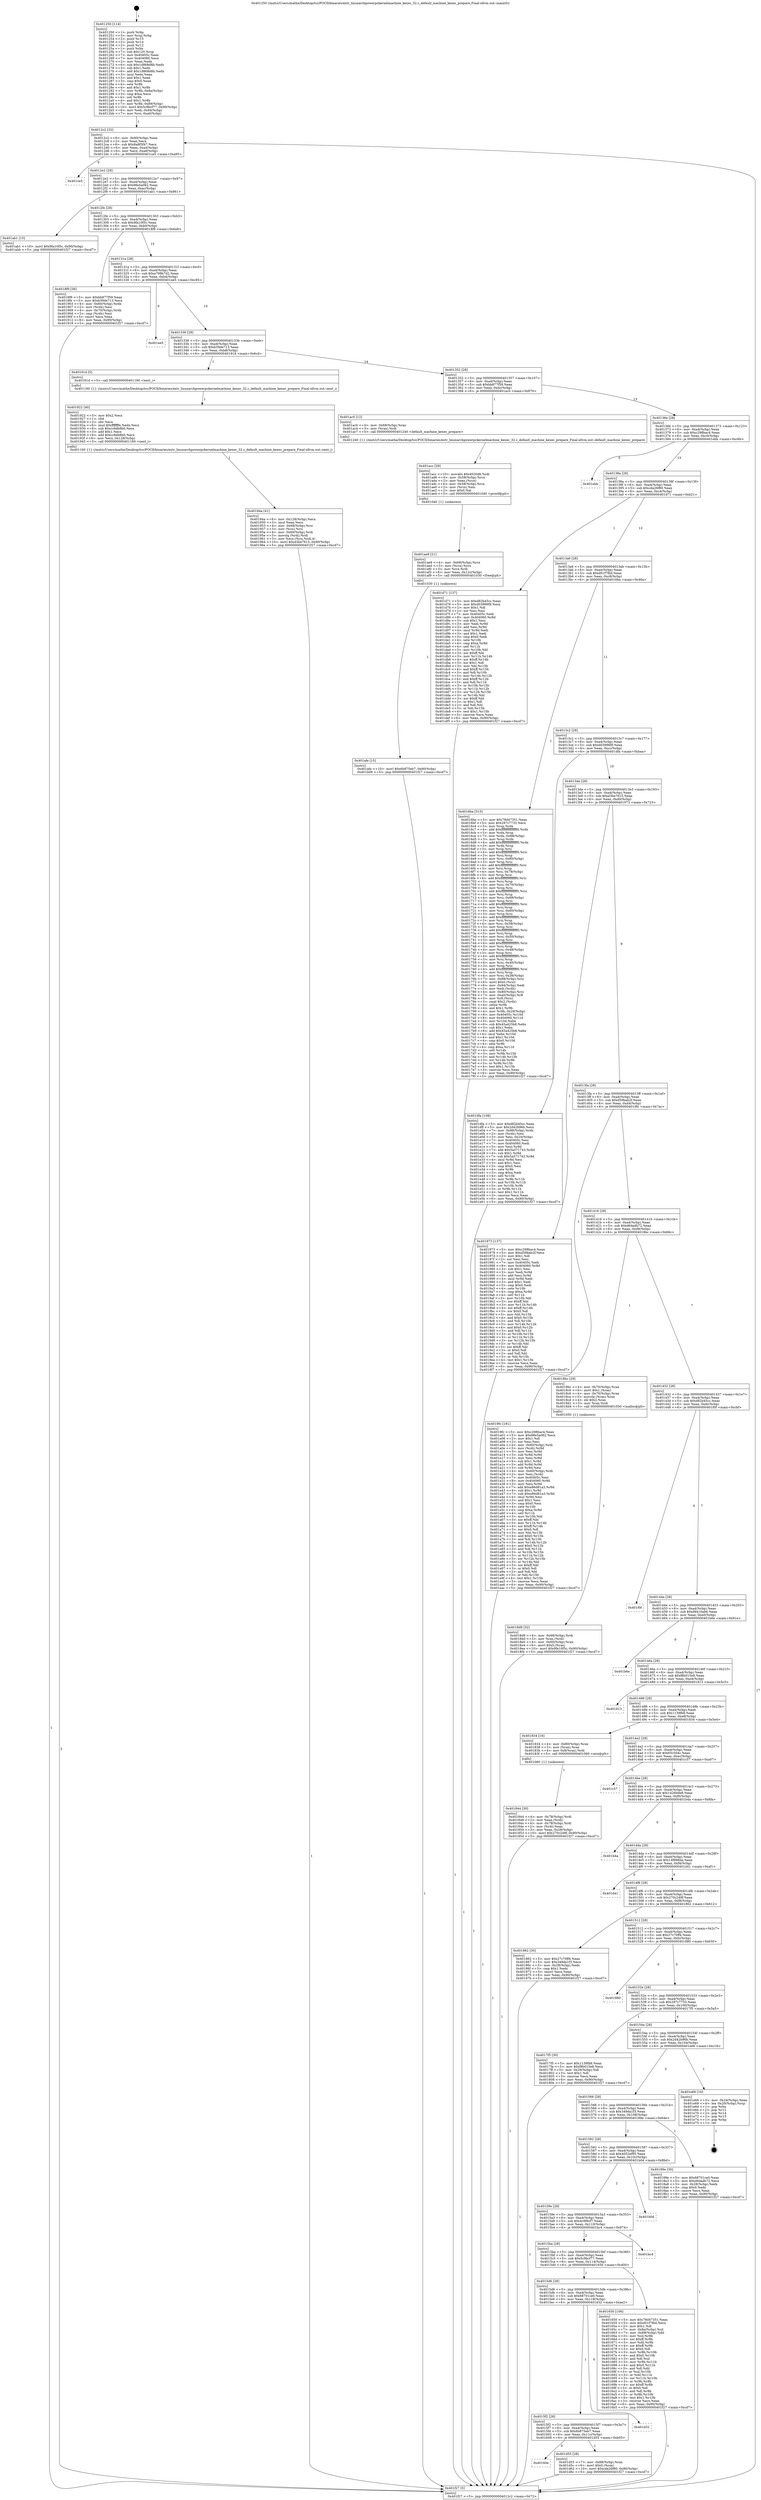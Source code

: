 digraph "0x401250" {
  label = "0x401250 (/mnt/c/Users/mathe/Desktop/tcc/POCII/binaries/extr_linuxarchpowerpckernelmachine_kexec_32.c_default_machine_kexec_prepare_Final-ollvm.out::main(0))"
  labelloc = "t"
  node[shape=record]

  Entry [label="",width=0.3,height=0.3,shape=circle,fillcolor=black,style=filled]
  "0x4012c2" [label="{
     0x4012c2 [32]\l
     | [instrs]\l
     &nbsp;&nbsp;0x4012c2 \<+6\>: mov -0x90(%rbp),%eax\l
     &nbsp;&nbsp;0x4012c8 \<+2\>: mov %eax,%ecx\l
     &nbsp;&nbsp;0x4012ca \<+6\>: sub $0x8a8f3f47,%ecx\l
     &nbsp;&nbsp;0x4012d0 \<+6\>: mov %eax,-0xa4(%rbp)\l
     &nbsp;&nbsp;0x4012d6 \<+6\>: mov %ecx,-0xa8(%rbp)\l
     &nbsp;&nbsp;0x4012dc \<+6\>: je 0000000000401ce5 \<main+0xa95\>\l
  }"]
  "0x401ce5" [label="{
     0x401ce5\l
  }", style=dashed]
  "0x4012e2" [label="{
     0x4012e2 [28]\l
     | [instrs]\l
     &nbsp;&nbsp;0x4012e2 \<+5\>: jmp 00000000004012e7 \<main+0x97\>\l
     &nbsp;&nbsp;0x4012e7 \<+6\>: mov -0xa4(%rbp),%eax\l
     &nbsp;&nbsp;0x4012ed \<+5\>: sub $0x98e5a062,%eax\l
     &nbsp;&nbsp;0x4012f2 \<+6\>: mov %eax,-0xac(%rbp)\l
     &nbsp;&nbsp;0x4012f8 \<+6\>: je 0000000000401ab1 \<main+0x861\>\l
  }"]
  Exit [label="",width=0.3,height=0.3,shape=circle,fillcolor=black,style=filled,peripheries=2]
  "0x401ab1" [label="{
     0x401ab1 [15]\l
     | [instrs]\l
     &nbsp;&nbsp;0x401ab1 \<+10\>: movl $0x9fa10f5c,-0x90(%rbp)\l
     &nbsp;&nbsp;0x401abb \<+5\>: jmp 0000000000401f27 \<main+0xcd7\>\l
  }"]
  "0x4012fe" [label="{
     0x4012fe [28]\l
     | [instrs]\l
     &nbsp;&nbsp;0x4012fe \<+5\>: jmp 0000000000401303 \<main+0xb3\>\l
     &nbsp;&nbsp;0x401303 \<+6\>: mov -0xa4(%rbp),%eax\l
     &nbsp;&nbsp;0x401309 \<+5\>: sub $0x9fa10f5c,%eax\l
     &nbsp;&nbsp;0x40130e \<+6\>: mov %eax,-0xb0(%rbp)\l
     &nbsp;&nbsp;0x401314 \<+6\>: je 00000000004018f9 \<main+0x6a9\>\l
  }"]
  "0x40160e" [label="{
     0x40160e\l
  }", style=dashed]
  "0x4018f9" [label="{
     0x4018f9 [36]\l
     | [instrs]\l
     &nbsp;&nbsp;0x4018f9 \<+5\>: mov $0xbb877f59,%eax\l
     &nbsp;&nbsp;0x4018fe \<+5\>: mov $0xb39de713,%ecx\l
     &nbsp;&nbsp;0x401903 \<+4\>: mov -0x60(%rbp),%rdx\l
     &nbsp;&nbsp;0x401907 \<+2\>: mov (%rdx),%esi\l
     &nbsp;&nbsp;0x401909 \<+4\>: mov -0x70(%rbp),%rdx\l
     &nbsp;&nbsp;0x40190d \<+2\>: cmp (%rdx),%esi\l
     &nbsp;&nbsp;0x40190f \<+3\>: cmovl %ecx,%eax\l
     &nbsp;&nbsp;0x401912 \<+6\>: mov %eax,-0x90(%rbp)\l
     &nbsp;&nbsp;0x401918 \<+5\>: jmp 0000000000401f27 \<main+0xcd7\>\l
  }"]
  "0x40131a" [label="{
     0x40131a [28]\l
     | [instrs]\l
     &nbsp;&nbsp;0x40131a \<+5\>: jmp 000000000040131f \<main+0xcf\>\l
     &nbsp;&nbsp;0x40131f \<+6\>: mov -0xa4(%rbp),%eax\l
     &nbsp;&nbsp;0x401325 \<+5\>: sub $0xa798b7d2,%eax\l
     &nbsp;&nbsp;0x40132a \<+6\>: mov %eax,-0xb4(%rbp)\l
     &nbsp;&nbsp;0x401330 \<+6\>: je 0000000000401ee5 \<main+0xc95\>\l
  }"]
  "0x401d55" [label="{
     0x401d55 [28]\l
     | [instrs]\l
     &nbsp;&nbsp;0x401d55 \<+7\>: mov -0x88(%rbp),%rax\l
     &nbsp;&nbsp;0x401d5c \<+6\>: movl $0x0,(%rax)\l
     &nbsp;&nbsp;0x401d62 \<+10\>: movl $0xcda26f80,-0x90(%rbp)\l
     &nbsp;&nbsp;0x401d6c \<+5\>: jmp 0000000000401f27 \<main+0xcd7\>\l
  }"]
  "0x401ee5" [label="{
     0x401ee5\l
  }", style=dashed]
  "0x401336" [label="{
     0x401336 [28]\l
     | [instrs]\l
     &nbsp;&nbsp;0x401336 \<+5\>: jmp 000000000040133b \<main+0xeb\>\l
     &nbsp;&nbsp;0x40133b \<+6\>: mov -0xa4(%rbp),%eax\l
     &nbsp;&nbsp;0x401341 \<+5\>: sub $0xb39de713,%eax\l
     &nbsp;&nbsp;0x401346 \<+6\>: mov %eax,-0xb8(%rbp)\l
     &nbsp;&nbsp;0x40134c \<+6\>: je 000000000040191d \<main+0x6cd\>\l
  }"]
  "0x4015f2" [label="{
     0x4015f2 [28]\l
     | [instrs]\l
     &nbsp;&nbsp;0x4015f2 \<+5\>: jmp 00000000004015f7 \<main+0x3a7\>\l
     &nbsp;&nbsp;0x4015f7 \<+6\>: mov -0xa4(%rbp),%eax\l
     &nbsp;&nbsp;0x4015fd \<+5\>: sub $0x6b875eb7,%eax\l
     &nbsp;&nbsp;0x401602 \<+6\>: mov %eax,-0x11c(%rbp)\l
     &nbsp;&nbsp;0x401608 \<+6\>: je 0000000000401d55 \<main+0xb05\>\l
  }"]
  "0x40191d" [label="{
     0x40191d [5]\l
     | [instrs]\l
     &nbsp;&nbsp;0x40191d \<+5\>: call 0000000000401160 \<next_i\>\l
     | [calls]\l
     &nbsp;&nbsp;0x401160 \{1\} (/mnt/c/Users/mathe/Desktop/tcc/POCII/binaries/extr_linuxarchpowerpckernelmachine_kexec_32.c_default_machine_kexec_prepare_Final-ollvm.out::next_i)\l
  }"]
  "0x401352" [label="{
     0x401352 [28]\l
     | [instrs]\l
     &nbsp;&nbsp;0x401352 \<+5\>: jmp 0000000000401357 \<main+0x107\>\l
     &nbsp;&nbsp;0x401357 \<+6\>: mov -0xa4(%rbp),%eax\l
     &nbsp;&nbsp;0x40135d \<+5\>: sub $0xbb877f59,%eax\l
     &nbsp;&nbsp;0x401362 \<+6\>: mov %eax,-0xbc(%rbp)\l
     &nbsp;&nbsp;0x401368 \<+6\>: je 0000000000401ac0 \<main+0x870\>\l
  }"]
  "0x401d32" [label="{
     0x401d32\l
  }", style=dashed]
  "0x401ac0" [label="{
     0x401ac0 [12]\l
     | [instrs]\l
     &nbsp;&nbsp;0x401ac0 \<+4\>: mov -0x68(%rbp),%rax\l
     &nbsp;&nbsp;0x401ac4 \<+3\>: mov (%rax),%rdi\l
     &nbsp;&nbsp;0x401ac7 \<+5\>: call 0000000000401240 \<default_machine_kexec_prepare\>\l
     | [calls]\l
     &nbsp;&nbsp;0x401240 \{1\} (/mnt/c/Users/mathe/Desktop/tcc/POCII/binaries/extr_linuxarchpowerpckernelmachine_kexec_32.c_default_machine_kexec_prepare_Final-ollvm.out::default_machine_kexec_prepare)\l
  }"]
  "0x40136e" [label="{
     0x40136e [28]\l
     | [instrs]\l
     &nbsp;&nbsp;0x40136e \<+5\>: jmp 0000000000401373 \<main+0x123\>\l
     &nbsp;&nbsp;0x401373 \<+6\>: mov -0xa4(%rbp),%eax\l
     &nbsp;&nbsp;0x401379 \<+5\>: sub $0xc298bac4,%eax\l
     &nbsp;&nbsp;0x40137e \<+6\>: mov %eax,-0xc0(%rbp)\l
     &nbsp;&nbsp;0x401384 \<+6\>: je 0000000000401ebb \<main+0xc6b\>\l
  }"]
  "0x401afe" [label="{
     0x401afe [15]\l
     | [instrs]\l
     &nbsp;&nbsp;0x401afe \<+10\>: movl $0x6b875eb7,-0x90(%rbp)\l
     &nbsp;&nbsp;0x401b08 \<+5\>: jmp 0000000000401f27 \<main+0xcd7\>\l
  }"]
  "0x401ebb" [label="{
     0x401ebb\l
  }", style=dashed]
  "0x40138a" [label="{
     0x40138a [28]\l
     | [instrs]\l
     &nbsp;&nbsp;0x40138a \<+5\>: jmp 000000000040138f \<main+0x13f\>\l
     &nbsp;&nbsp;0x40138f \<+6\>: mov -0xa4(%rbp),%eax\l
     &nbsp;&nbsp;0x401395 \<+5\>: sub $0xcda26f80,%eax\l
     &nbsp;&nbsp;0x40139a \<+6\>: mov %eax,-0xc4(%rbp)\l
     &nbsp;&nbsp;0x4013a0 \<+6\>: je 0000000000401d71 \<main+0xb21\>\l
  }"]
  "0x401ae9" [label="{
     0x401ae9 [21]\l
     | [instrs]\l
     &nbsp;&nbsp;0x401ae9 \<+4\>: mov -0x68(%rbp),%rcx\l
     &nbsp;&nbsp;0x401aed \<+3\>: mov (%rcx),%rcx\l
     &nbsp;&nbsp;0x401af0 \<+3\>: mov %rcx,%rdi\l
     &nbsp;&nbsp;0x401af3 \<+6\>: mov %eax,-0x12c(%rbp)\l
     &nbsp;&nbsp;0x401af9 \<+5\>: call 0000000000401030 \<free@plt\>\l
     | [calls]\l
     &nbsp;&nbsp;0x401030 \{1\} (unknown)\l
  }"]
  "0x401d71" [label="{
     0x401d71 [137]\l
     | [instrs]\l
     &nbsp;&nbsp;0x401d71 \<+5\>: mov $0xd82b45cc,%eax\l
     &nbsp;&nbsp;0x401d76 \<+5\>: mov $0xd03996f9,%ecx\l
     &nbsp;&nbsp;0x401d7b \<+2\>: mov $0x1,%dl\l
     &nbsp;&nbsp;0x401d7d \<+2\>: xor %esi,%esi\l
     &nbsp;&nbsp;0x401d7f \<+7\>: mov 0x40405c,%edi\l
     &nbsp;&nbsp;0x401d86 \<+8\>: mov 0x404060,%r8d\l
     &nbsp;&nbsp;0x401d8e \<+3\>: sub $0x1,%esi\l
     &nbsp;&nbsp;0x401d91 \<+3\>: mov %edi,%r9d\l
     &nbsp;&nbsp;0x401d94 \<+3\>: add %esi,%r9d\l
     &nbsp;&nbsp;0x401d97 \<+4\>: imul %r9d,%edi\l
     &nbsp;&nbsp;0x401d9b \<+3\>: and $0x1,%edi\l
     &nbsp;&nbsp;0x401d9e \<+3\>: cmp $0x0,%edi\l
     &nbsp;&nbsp;0x401da1 \<+4\>: sete %r10b\l
     &nbsp;&nbsp;0x401da5 \<+4\>: cmp $0xa,%r8d\l
     &nbsp;&nbsp;0x401da9 \<+4\>: setl %r11b\l
     &nbsp;&nbsp;0x401dad \<+3\>: mov %r10b,%bl\l
     &nbsp;&nbsp;0x401db0 \<+3\>: xor $0xff,%bl\l
     &nbsp;&nbsp;0x401db3 \<+3\>: mov %r11b,%r14b\l
     &nbsp;&nbsp;0x401db6 \<+4\>: xor $0xff,%r14b\l
     &nbsp;&nbsp;0x401dba \<+3\>: xor $0x1,%dl\l
     &nbsp;&nbsp;0x401dbd \<+3\>: mov %bl,%r15b\l
     &nbsp;&nbsp;0x401dc0 \<+4\>: and $0xff,%r15b\l
     &nbsp;&nbsp;0x401dc4 \<+3\>: and %dl,%r10b\l
     &nbsp;&nbsp;0x401dc7 \<+3\>: mov %r14b,%r12b\l
     &nbsp;&nbsp;0x401dca \<+4\>: and $0xff,%r12b\l
     &nbsp;&nbsp;0x401dce \<+3\>: and %dl,%r11b\l
     &nbsp;&nbsp;0x401dd1 \<+3\>: or %r10b,%r15b\l
     &nbsp;&nbsp;0x401dd4 \<+3\>: or %r11b,%r12b\l
     &nbsp;&nbsp;0x401dd7 \<+3\>: xor %r12b,%r15b\l
     &nbsp;&nbsp;0x401dda \<+3\>: or %r14b,%bl\l
     &nbsp;&nbsp;0x401ddd \<+3\>: xor $0xff,%bl\l
     &nbsp;&nbsp;0x401de0 \<+3\>: or $0x1,%dl\l
     &nbsp;&nbsp;0x401de3 \<+2\>: and %dl,%bl\l
     &nbsp;&nbsp;0x401de5 \<+3\>: or %bl,%r15b\l
     &nbsp;&nbsp;0x401de8 \<+4\>: test $0x1,%r15b\l
     &nbsp;&nbsp;0x401dec \<+3\>: cmovne %ecx,%eax\l
     &nbsp;&nbsp;0x401def \<+6\>: mov %eax,-0x90(%rbp)\l
     &nbsp;&nbsp;0x401df5 \<+5\>: jmp 0000000000401f27 \<main+0xcd7\>\l
  }"]
  "0x4013a6" [label="{
     0x4013a6 [28]\l
     | [instrs]\l
     &nbsp;&nbsp;0x4013a6 \<+5\>: jmp 00000000004013ab \<main+0x15b\>\l
     &nbsp;&nbsp;0x4013ab \<+6\>: mov -0xa4(%rbp),%eax\l
     &nbsp;&nbsp;0x4013b1 \<+5\>: sub $0xd01f7fbd,%eax\l
     &nbsp;&nbsp;0x4013b6 \<+6\>: mov %eax,-0xc8(%rbp)\l
     &nbsp;&nbsp;0x4013bc \<+6\>: je 00000000004016ba \<main+0x46a\>\l
  }"]
  "0x401acc" [label="{
     0x401acc [29]\l
     | [instrs]\l
     &nbsp;&nbsp;0x401acc \<+10\>: movabs $0x4020d6,%rdi\l
     &nbsp;&nbsp;0x401ad6 \<+4\>: mov -0x58(%rbp),%rcx\l
     &nbsp;&nbsp;0x401ada \<+2\>: mov %eax,(%rcx)\l
     &nbsp;&nbsp;0x401adc \<+4\>: mov -0x58(%rbp),%rcx\l
     &nbsp;&nbsp;0x401ae0 \<+2\>: mov (%rcx),%esi\l
     &nbsp;&nbsp;0x401ae2 \<+2\>: mov $0x0,%al\l
     &nbsp;&nbsp;0x401ae4 \<+5\>: call 0000000000401040 \<printf@plt\>\l
     | [calls]\l
     &nbsp;&nbsp;0x401040 \{1\} (unknown)\l
  }"]
  "0x4016ba" [label="{
     0x4016ba [315]\l
     | [instrs]\l
     &nbsp;&nbsp;0x4016ba \<+5\>: mov $0x78d47351,%eax\l
     &nbsp;&nbsp;0x4016bf \<+5\>: mov $0x297c7733,%ecx\l
     &nbsp;&nbsp;0x4016c4 \<+3\>: mov %rsp,%rdx\l
     &nbsp;&nbsp;0x4016c7 \<+4\>: add $0xfffffffffffffff0,%rdx\l
     &nbsp;&nbsp;0x4016cb \<+3\>: mov %rdx,%rsp\l
     &nbsp;&nbsp;0x4016ce \<+7\>: mov %rdx,-0x88(%rbp)\l
     &nbsp;&nbsp;0x4016d5 \<+3\>: mov %rsp,%rdx\l
     &nbsp;&nbsp;0x4016d8 \<+4\>: add $0xfffffffffffffff0,%rdx\l
     &nbsp;&nbsp;0x4016dc \<+3\>: mov %rdx,%rsp\l
     &nbsp;&nbsp;0x4016df \<+3\>: mov %rsp,%rsi\l
     &nbsp;&nbsp;0x4016e2 \<+4\>: add $0xfffffffffffffff0,%rsi\l
     &nbsp;&nbsp;0x4016e6 \<+3\>: mov %rsi,%rsp\l
     &nbsp;&nbsp;0x4016e9 \<+4\>: mov %rsi,-0x80(%rbp)\l
     &nbsp;&nbsp;0x4016ed \<+3\>: mov %rsp,%rsi\l
     &nbsp;&nbsp;0x4016f0 \<+4\>: add $0xfffffffffffffff0,%rsi\l
     &nbsp;&nbsp;0x4016f4 \<+3\>: mov %rsi,%rsp\l
     &nbsp;&nbsp;0x4016f7 \<+4\>: mov %rsi,-0x78(%rbp)\l
     &nbsp;&nbsp;0x4016fb \<+3\>: mov %rsp,%rsi\l
     &nbsp;&nbsp;0x4016fe \<+4\>: add $0xfffffffffffffff0,%rsi\l
     &nbsp;&nbsp;0x401702 \<+3\>: mov %rsi,%rsp\l
     &nbsp;&nbsp;0x401705 \<+4\>: mov %rsi,-0x70(%rbp)\l
     &nbsp;&nbsp;0x401709 \<+3\>: mov %rsp,%rsi\l
     &nbsp;&nbsp;0x40170c \<+4\>: add $0xfffffffffffffff0,%rsi\l
     &nbsp;&nbsp;0x401710 \<+3\>: mov %rsi,%rsp\l
     &nbsp;&nbsp;0x401713 \<+4\>: mov %rsi,-0x68(%rbp)\l
     &nbsp;&nbsp;0x401717 \<+3\>: mov %rsp,%rsi\l
     &nbsp;&nbsp;0x40171a \<+4\>: add $0xfffffffffffffff0,%rsi\l
     &nbsp;&nbsp;0x40171e \<+3\>: mov %rsi,%rsp\l
     &nbsp;&nbsp;0x401721 \<+4\>: mov %rsi,-0x60(%rbp)\l
     &nbsp;&nbsp;0x401725 \<+3\>: mov %rsp,%rsi\l
     &nbsp;&nbsp;0x401728 \<+4\>: add $0xfffffffffffffff0,%rsi\l
     &nbsp;&nbsp;0x40172c \<+3\>: mov %rsi,%rsp\l
     &nbsp;&nbsp;0x40172f \<+4\>: mov %rsi,-0x58(%rbp)\l
     &nbsp;&nbsp;0x401733 \<+3\>: mov %rsp,%rsi\l
     &nbsp;&nbsp;0x401736 \<+4\>: add $0xfffffffffffffff0,%rsi\l
     &nbsp;&nbsp;0x40173a \<+3\>: mov %rsi,%rsp\l
     &nbsp;&nbsp;0x40173d \<+4\>: mov %rsi,-0x50(%rbp)\l
     &nbsp;&nbsp;0x401741 \<+3\>: mov %rsp,%rsi\l
     &nbsp;&nbsp;0x401744 \<+4\>: add $0xfffffffffffffff0,%rsi\l
     &nbsp;&nbsp;0x401748 \<+3\>: mov %rsi,%rsp\l
     &nbsp;&nbsp;0x40174b \<+4\>: mov %rsi,-0x48(%rbp)\l
     &nbsp;&nbsp;0x40174f \<+3\>: mov %rsp,%rsi\l
     &nbsp;&nbsp;0x401752 \<+4\>: add $0xfffffffffffffff0,%rsi\l
     &nbsp;&nbsp;0x401756 \<+3\>: mov %rsi,%rsp\l
     &nbsp;&nbsp;0x401759 \<+4\>: mov %rsi,-0x40(%rbp)\l
     &nbsp;&nbsp;0x40175d \<+3\>: mov %rsp,%rsi\l
     &nbsp;&nbsp;0x401760 \<+4\>: add $0xfffffffffffffff0,%rsi\l
     &nbsp;&nbsp;0x401764 \<+3\>: mov %rsi,%rsp\l
     &nbsp;&nbsp;0x401767 \<+4\>: mov %rsi,-0x38(%rbp)\l
     &nbsp;&nbsp;0x40176b \<+7\>: mov -0x88(%rbp),%rsi\l
     &nbsp;&nbsp;0x401772 \<+6\>: movl $0x0,(%rsi)\l
     &nbsp;&nbsp;0x401778 \<+6\>: mov -0x94(%rbp),%edi\l
     &nbsp;&nbsp;0x40177e \<+2\>: mov %edi,(%rdx)\l
     &nbsp;&nbsp;0x401780 \<+4\>: mov -0x80(%rbp),%rsi\l
     &nbsp;&nbsp;0x401784 \<+7\>: mov -0xa0(%rbp),%r8\l
     &nbsp;&nbsp;0x40178b \<+3\>: mov %r8,(%rsi)\l
     &nbsp;&nbsp;0x40178e \<+3\>: cmpl $0x2,(%rdx)\l
     &nbsp;&nbsp;0x401791 \<+4\>: setne %r9b\l
     &nbsp;&nbsp;0x401795 \<+4\>: and $0x1,%r9b\l
     &nbsp;&nbsp;0x401799 \<+4\>: mov %r9b,-0x29(%rbp)\l
     &nbsp;&nbsp;0x40179d \<+8\>: mov 0x40405c,%r10d\l
     &nbsp;&nbsp;0x4017a5 \<+8\>: mov 0x404060,%r11d\l
     &nbsp;&nbsp;0x4017ad \<+3\>: mov %r10d,%ebx\l
     &nbsp;&nbsp;0x4017b0 \<+6\>: sub $0x45a425b8,%ebx\l
     &nbsp;&nbsp;0x4017b6 \<+3\>: sub $0x1,%ebx\l
     &nbsp;&nbsp;0x4017b9 \<+6\>: add $0x45a425b8,%ebx\l
     &nbsp;&nbsp;0x4017bf \<+4\>: imul %ebx,%r10d\l
     &nbsp;&nbsp;0x4017c3 \<+4\>: and $0x1,%r10d\l
     &nbsp;&nbsp;0x4017c7 \<+4\>: cmp $0x0,%r10d\l
     &nbsp;&nbsp;0x4017cb \<+4\>: sete %r9b\l
     &nbsp;&nbsp;0x4017cf \<+4\>: cmp $0xa,%r11d\l
     &nbsp;&nbsp;0x4017d3 \<+4\>: setl %r14b\l
     &nbsp;&nbsp;0x4017d7 \<+3\>: mov %r9b,%r15b\l
     &nbsp;&nbsp;0x4017da \<+3\>: and %r14b,%r15b\l
     &nbsp;&nbsp;0x4017dd \<+3\>: xor %r14b,%r9b\l
     &nbsp;&nbsp;0x4017e0 \<+3\>: or %r9b,%r15b\l
     &nbsp;&nbsp;0x4017e3 \<+4\>: test $0x1,%r15b\l
     &nbsp;&nbsp;0x4017e7 \<+3\>: cmovne %ecx,%eax\l
     &nbsp;&nbsp;0x4017ea \<+6\>: mov %eax,-0x90(%rbp)\l
     &nbsp;&nbsp;0x4017f0 \<+5\>: jmp 0000000000401f27 \<main+0xcd7\>\l
  }"]
  "0x4013c2" [label="{
     0x4013c2 [28]\l
     | [instrs]\l
     &nbsp;&nbsp;0x4013c2 \<+5\>: jmp 00000000004013c7 \<main+0x177\>\l
     &nbsp;&nbsp;0x4013c7 \<+6\>: mov -0xa4(%rbp),%eax\l
     &nbsp;&nbsp;0x4013cd \<+5\>: sub $0xd03996f9,%eax\l
     &nbsp;&nbsp;0x4013d2 \<+6\>: mov %eax,-0xcc(%rbp)\l
     &nbsp;&nbsp;0x4013d8 \<+6\>: je 0000000000401dfa \<main+0xbaa\>\l
  }"]
  "0x40194a" [label="{
     0x40194a [41]\l
     | [instrs]\l
     &nbsp;&nbsp;0x40194a \<+6\>: mov -0x128(%rbp),%ecx\l
     &nbsp;&nbsp;0x401950 \<+3\>: imul %eax,%ecx\l
     &nbsp;&nbsp;0x401953 \<+4\>: mov -0x68(%rbp),%rsi\l
     &nbsp;&nbsp;0x401957 \<+3\>: mov (%rsi),%rsi\l
     &nbsp;&nbsp;0x40195a \<+4\>: mov -0x60(%rbp),%rdi\l
     &nbsp;&nbsp;0x40195e \<+3\>: movslq (%rdi),%rdi\l
     &nbsp;&nbsp;0x401961 \<+3\>: mov %ecx,(%rsi,%rdi,4)\l
     &nbsp;&nbsp;0x401964 \<+10\>: movl $0xd3be7615,-0x90(%rbp)\l
     &nbsp;&nbsp;0x40196e \<+5\>: jmp 0000000000401f27 \<main+0xcd7\>\l
  }"]
  "0x401dfa" [label="{
     0x401dfa [108]\l
     | [instrs]\l
     &nbsp;&nbsp;0x401dfa \<+5\>: mov $0xd82b45cc,%eax\l
     &nbsp;&nbsp;0x401dff \<+5\>: mov $0x2d42b96b,%ecx\l
     &nbsp;&nbsp;0x401e04 \<+7\>: mov -0x88(%rbp),%rdx\l
     &nbsp;&nbsp;0x401e0b \<+2\>: mov (%rdx),%esi\l
     &nbsp;&nbsp;0x401e0d \<+3\>: mov %esi,-0x24(%rbp)\l
     &nbsp;&nbsp;0x401e10 \<+7\>: mov 0x40405c,%esi\l
     &nbsp;&nbsp;0x401e17 \<+7\>: mov 0x404060,%edi\l
     &nbsp;&nbsp;0x401e1e \<+3\>: mov %esi,%r8d\l
     &nbsp;&nbsp;0x401e21 \<+7\>: add $0x5a571743,%r8d\l
     &nbsp;&nbsp;0x401e28 \<+4\>: sub $0x1,%r8d\l
     &nbsp;&nbsp;0x401e2c \<+7\>: sub $0x5a571743,%r8d\l
     &nbsp;&nbsp;0x401e33 \<+4\>: imul %r8d,%esi\l
     &nbsp;&nbsp;0x401e37 \<+3\>: and $0x1,%esi\l
     &nbsp;&nbsp;0x401e3a \<+3\>: cmp $0x0,%esi\l
     &nbsp;&nbsp;0x401e3d \<+4\>: sete %r9b\l
     &nbsp;&nbsp;0x401e41 \<+3\>: cmp $0xa,%edi\l
     &nbsp;&nbsp;0x401e44 \<+4\>: setl %r10b\l
     &nbsp;&nbsp;0x401e48 \<+3\>: mov %r9b,%r11b\l
     &nbsp;&nbsp;0x401e4b \<+3\>: and %r10b,%r11b\l
     &nbsp;&nbsp;0x401e4e \<+3\>: xor %r10b,%r9b\l
     &nbsp;&nbsp;0x401e51 \<+3\>: or %r9b,%r11b\l
     &nbsp;&nbsp;0x401e54 \<+4\>: test $0x1,%r11b\l
     &nbsp;&nbsp;0x401e58 \<+3\>: cmovne %ecx,%eax\l
     &nbsp;&nbsp;0x401e5b \<+6\>: mov %eax,-0x90(%rbp)\l
     &nbsp;&nbsp;0x401e61 \<+5\>: jmp 0000000000401f27 \<main+0xcd7\>\l
  }"]
  "0x4013de" [label="{
     0x4013de [28]\l
     | [instrs]\l
     &nbsp;&nbsp;0x4013de \<+5\>: jmp 00000000004013e3 \<main+0x193\>\l
     &nbsp;&nbsp;0x4013e3 \<+6\>: mov -0xa4(%rbp),%eax\l
     &nbsp;&nbsp;0x4013e9 \<+5\>: sub $0xd3be7615,%eax\l
     &nbsp;&nbsp;0x4013ee \<+6\>: mov %eax,-0xd0(%rbp)\l
     &nbsp;&nbsp;0x4013f4 \<+6\>: je 0000000000401973 \<main+0x723\>\l
  }"]
  "0x401922" [label="{
     0x401922 [40]\l
     | [instrs]\l
     &nbsp;&nbsp;0x401922 \<+5\>: mov $0x2,%ecx\l
     &nbsp;&nbsp;0x401927 \<+1\>: cltd\l
     &nbsp;&nbsp;0x401928 \<+2\>: idiv %ecx\l
     &nbsp;&nbsp;0x40192a \<+6\>: imul $0xfffffffe,%edx,%ecx\l
     &nbsp;&nbsp;0x401930 \<+6\>: sub $0xcc8db8b0,%ecx\l
     &nbsp;&nbsp;0x401936 \<+3\>: add $0x1,%ecx\l
     &nbsp;&nbsp;0x401939 \<+6\>: add $0xcc8db8b0,%ecx\l
     &nbsp;&nbsp;0x40193f \<+6\>: mov %ecx,-0x128(%rbp)\l
     &nbsp;&nbsp;0x401945 \<+5\>: call 0000000000401160 \<next_i\>\l
     | [calls]\l
     &nbsp;&nbsp;0x401160 \{1\} (/mnt/c/Users/mathe/Desktop/tcc/POCII/binaries/extr_linuxarchpowerpckernelmachine_kexec_32.c_default_machine_kexec_prepare_Final-ollvm.out::next_i)\l
  }"]
  "0x401973" [label="{
     0x401973 [137]\l
     | [instrs]\l
     &nbsp;&nbsp;0x401973 \<+5\>: mov $0xc298bac4,%eax\l
     &nbsp;&nbsp;0x401978 \<+5\>: mov $0xd59bab2f,%ecx\l
     &nbsp;&nbsp;0x40197d \<+2\>: mov $0x1,%dl\l
     &nbsp;&nbsp;0x40197f \<+2\>: xor %esi,%esi\l
     &nbsp;&nbsp;0x401981 \<+7\>: mov 0x40405c,%edi\l
     &nbsp;&nbsp;0x401988 \<+8\>: mov 0x404060,%r8d\l
     &nbsp;&nbsp;0x401990 \<+3\>: sub $0x1,%esi\l
     &nbsp;&nbsp;0x401993 \<+3\>: mov %edi,%r9d\l
     &nbsp;&nbsp;0x401996 \<+3\>: add %esi,%r9d\l
     &nbsp;&nbsp;0x401999 \<+4\>: imul %r9d,%edi\l
     &nbsp;&nbsp;0x40199d \<+3\>: and $0x1,%edi\l
     &nbsp;&nbsp;0x4019a0 \<+3\>: cmp $0x0,%edi\l
     &nbsp;&nbsp;0x4019a3 \<+4\>: sete %r10b\l
     &nbsp;&nbsp;0x4019a7 \<+4\>: cmp $0xa,%r8d\l
     &nbsp;&nbsp;0x4019ab \<+4\>: setl %r11b\l
     &nbsp;&nbsp;0x4019af \<+3\>: mov %r10b,%bl\l
     &nbsp;&nbsp;0x4019b2 \<+3\>: xor $0xff,%bl\l
     &nbsp;&nbsp;0x4019b5 \<+3\>: mov %r11b,%r14b\l
     &nbsp;&nbsp;0x4019b8 \<+4\>: xor $0xff,%r14b\l
     &nbsp;&nbsp;0x4019bc \<+3\>: xor $0x0,%dl\l
     &nbsp;&nbsp;0x4019bf \<+3\>: mov %bl,%r15b\l
     &nbsp;&nbsp;0x4019c2 \<+4\>: and $0x0,%r15b\l
     &nbsp;&nbsp;0x4019c6 \<+3\>: and %dl,%r10b\l
     &nbsp;&nbsp;0x4019c9 \<+3\>: mov %r14b,%r12b\l
     &nbsp;&nbsp;0x4019cc \<+4\>: and $0x0,%r12b\l
     &nbsp;&nbsp;0x4019d0 \<+3\>: and %dl,%r11b\l
     &nbsp;&nbsp;0x4019d3 \<+3\>: or %r10b,%r15b\l
     &nbsp;&nbsp;0x4019d6 \<+3\>: or %r11b,%r12b\l
     &nbsp;&nbsp;0x4019d9 \<+3\>: xor %r12b,%r15b\l
     &nbsp;&nbsp;0x4019dc \<+3\>: or %r14b,%bl\l
     &nbsp;&nbsp;0x4019df \<+3\>: xor $0xff,%bl\l
     &nbsp;&nbsp;0x4019e2 \<+3\>: or $0x0,%dl\l
     &nbsp;&nbsp;0x4019e5 \<+2\>: and %dl,%bl\l
     &nbsp;&nbsp;0x4019e7 \<+3\>: or %bl,%r15b\l
     &nbsp;&nbsp;0x4019ea \<+4\>: test $0x1,%r15b\l
     &nbsp;&nbsp;0x4019ee \<+3\>: cmovne %ecx,%eax\l
     &nbsp;&nbsp;0x4019f1 \<+6\>: mov %eax,-0x90(%rbp)\l
     &nbsp;&nbsp;0x4019f7 \<+5\>: jmp 0000000000401f27 \<main+0xcd7\>\l
  }"]
  "0x4013fa" [label="{
     0x4013fa [28]\l
     | [instrs]\l
     &nbsp;&nbsp;0x4013fa \<+5\>: jmp 00000000004013ff \<main+0x1af\>\l
     &nbsp;&nbsp;0x4013ff \<+6\>: mov -0xa4(%rbp),%eax\l
     &nbsp;&nbsp;0x401405 \<+5\>: sub $0xd59bab2f,%eax\l
     &nbsp;&nbsp;0x40140a \<+6\>: mov %eax,-0xd4(%rbp)\l
     &nbsp;&nbsp;0x401410 \<+6\>: je 00000000004019fc \<main+0x7ac\>\l
  }"]
  "0x4018d9" [label="{
     0x4018d9 [32]\l
     | [instrs]\l
     &nbsp;&nbsp;0x4018d9 \<+4\>: mov -0x68(%rbp),%rdi\l
     &nbsp;&nbsp;0x4018dd \<+3\>: mov %rax,(%rdi)\l
     &nbsp;&nbsp;0x4018e0 \<+4\>: mov -0x60(%rbp),%rax\l
     &nbsp;&nbsp;0x4018e4 \<+6\>: movl $0x0,(%rax)\l
     &nbsp;&nbsp;0x4018ea \<+10\>: movl $0x9fa10f5c,-0x90(%rbp)\l
     &nbsp;&nbsp;0x4018f4 \<+5\>: jmp 0000000000401f27 \<main+0xcd7\>\l
  }"]
  "0x4019fc" [label="{
     0x4019fc [181]\l
     | [instrs]\l
     &nbsp;&nbsp;0x4019fc \<+5\>: mov $0xc298bac4,%eax\l
     &nbsp;&nbsp;0x401a01 \<+5\>: mov $0x98e5a062,%ecx\l
     &nbsp;&nbsp;0x401a06 \<+2\>: mov $0x1,%dl\l
     &nbsp;&nbsp;0x401a08 \<+2\>: xor %esi,%esi\l
     &nbsp;&nbsp;0x401a0a \<+4\>: mov -0x60(%rbp),%rdi\l
     &nbsp;&nbsp;0x401a0e \<+3\>: mov (%rdi),%r8d\l
     &nbsp;&nbsp;0x401a11 \<+3\>: mov %esi,%r9d\l
     &nbsp;&nbsp;0x401a14 \<+3\>: sub %r8d,%r9d\l
     &nbsp;&nbsp;0x401a17 \<+3\>: mov %esi,%r8d\l
     &nbsp;&nbsp;0x401a1a \<+4\>: sub $0x1,%r8d\l
     &nbsp;&nbsp;0x401a1e \<+3\>: add %r8d,%r9d\l
     &nbsp;&nbsp;0x401a21 \<+3\>: sub %r9d,%esi\l
     &nbsp;&nbsp;0x401a24 \<+4\>: mov -0x60(%rbp),%rdi\l
     &nbsp;&nbsp;0x401a28 \<+2\>: mov %esi,(%rdi)\l
     &nbsp;&nbsp;0x401a2a \<+7\>: mov 0x40405c,%esi\l
     &nbsp;&nbsp;0x401a31 \<+8\>: mov 0x404060,%r8d\l
     &nbsp;&nbsp;0x401a39 \<+3\>: mov %esi,%r9d\l
     &nbsp;&nbsp;0x401a3c \<+7\>: add $0xe86d81a3,%r9d\l
     &nbsp;&nbsp;0x401a43 \<+4\>: sub $0x1,%r9d\l
     &nbsp;&nbsp;0x401a47 \<+7\>: sub $0xe86d81a3,%r9d\l
     &nbsp;&nbsp;0x401a4e \<+4\>: imul %r9d,%esi\l
     &nbsp;&nbsp;0x401a52 \<+3\>: and $0x1,%esi\l
     &nbsp;&nbsp;0x401a55 \<+3\>: cmp $0x0,%esi\l
     &nbsp;&nbsp;0x401a58 \<+4\>: sete %r10b\l
     &nbsp;&nbsp;0x401a5c \<+4\>: cmp $0xa,%r8d\l
     &nbsp;&nbsp;0x401a60 \<+4\>: setl %r11b\l
     &nbsp;&nbsp;0x401a64 \<+3\>: mov %r10b,%bl\l
     &nbsp;&nbsp;0x401a67 \<+3\>: xor $0xff,%bl\l
     &nbsp;&nbsp;0x401a6a \<+3\>: mov %r11b,%r14b\l
     &nbsp;&nbsp;0x401a6d \<+4\>: xor $0xff,%r14b\l
     &nbsp;&nbsp;0x401a71 \<+3\>: xor $0x0,%dl\l
     &nbsp;&nbsp;0x401a74 \<+3\>: mov %bl,%r15b\l
     &nbsp;&nbsp;0x401a77 \<+4\>: and $0x0,%r15b\l
     &nbsp;&nbsp;0x401a7b \<+3\>: and %dl,%r10b\l
     &nbsp;&nbsp;0x401a7e \<+3\>: mov %r14b,%r12b\l
     &nbsp;&nbsp;0x401a81 \<+4\>: and $0x0,%r12b\l
     &nbsp;&nbsp;0x401a85 \<+3\>: and %dl,%r11b\l
     &nbsp;&nbsp;0x401a88 \<+3\>: or %r10b,%r15b\l
     &nbsp;&nbsp;0x401a8b \<+3\>: or %r11b,%r12b\l
     &nbsp;&nbsp;0x401a8e \<+3\>: xor %r12b,%r15b\l
     &nbsp;&nbsp;0x401a91 \<+3\>: or %r14b,%bl\l
     &nbsp;&nbsp;0x401a94 \<+3\>: xor $0xff,%bl\l
     &nbsp;&nbsp;0x401a97 \<+3\>: or $0x0,%dl\l
     &nbsp;&nbsp;0x401a9a \<+2\>: and %dl,%bl\l
     &nbsp;&nbsp;0x401a9c \<+3\>: or %bl,%r15b\l
     &nbsp;&nbsp;0x401a9f \<+4\>: test $0x1,%r15b\l
     &nbsp;&nbsp;0x401aa3 \<+3\>: cmovne %ecx,%eax\l
     &nbsp;&nbsp;0x401aa6 \<+6\>: mov %eax,-0x90(%rbp)\l
     &nbsp;&nbsp;0x401aac \<+5\>: jmp 0000000000401f27 \<main+0xcd7\>\l
  }"]
  "0x401416" [label="{
     0x401416 [28]\l
     | [instrs]\l
     &nbsp;&nbsp;0x401416 \<+5\>: jmp 000000000040141b \<main+0x1cb\>\l
     &nbsp;&nbsp;0x40141b \<+6\>: mov -0xa4(%rbp),%eax\l
     &nbsp;&nbsp;0x401421 \<+5\>: sub $0xd6dadb72,%eax\l
     &nbsp;&nbsp;0x401426 \<+6\>: mov %eax,-0xd8(%rbp)\l
     &nbsp;&nbsp;0x40142c \<+6\>: je 00000000004018bc \<main+0x66c\>\l
  }"]
  "0x401844" [label="{
     0x401844 [30]\l
     | [instrs]\l
     &nbsp;&nbsp;0x401844 \<+4\>: mov -0x78(%rbp),%rdi\l
     &nbsp;&nbsp;0x401848 \<+2\>: mov %eax,(%rdi)\l
     &nbsp;&nbsp;0x40184a \<+4\>: mov -0x78(%rbp),%rdi\l
     &nbsp;&nbsp;0x40184e \<+2\>: mov (%rdi),%eax\l
     &nbsp;&nbsp;0x401850 \<+3\>: mov %eax,-0x28(%rbp)\l
     &nbsp;&nbsp;0x401853 \<+10\>: movl $0x270c248f,-0x90(%rbp)\l
     &nbsp;&nbsp;0x40185d \<+5\>: jmp 0000000000401f27 \<main+0xcd7\>\l
  }"]
  "0x4018bc" [label="{
     0x4018bc [29]\l
     | [instrs]\l
     &nbsp;&nbsp;0x4018bc \<+4\>: mov -0x70(%rbp),%rax\l
     &nbsp;&nbsp;0x4018c0 \<+6\>: movl $0x1,(%rax)\l
     &nbsp;&nbsp;0x4018c6 \<+4\>: mov -0x70(%rbp),%rax\l
     &nbsp;&nbsp;0x4018ca \<+3\>: movslq (%rax),%rax\l
     &nbsp;&nbsp;0x4018cd \<+4\>: shl $0x2,%rax\l
     &nbsp;&nbsp;0x4018d1 \<+3\>: mov %rax,%rdi\l
     &nbsp;&nbsp;0x4018d4 \<+5\>: call 0000000000401050 \<malloc@plt\>\l
     | [calls]\l
     &nbsp;&nbsp;0x401050 \{1\} (unknown)\l
  }"]
  "0x401432" [label="{
     0x401432 [28]\l
     | [instrs]\l
     &nbsp;&nbsp;0x401432 \<+5\>: jmp 0000000000401437 \<main+0x1e7\>\l
     &nbsp;&nbsp;0x401437 \<+6\>: mov -0xa4(%rbp),%eax\l
     &nbsp;&nbsp;0x40143d \<+5\>: sub $0xd82b45cc,%eax\l
     &nbsp;&nbsp;0x401442 \<+6\>: mov %eax,-0xdc(%rbp)\l
     &nbsp;&nbsp;0x401448 \<+6\>: je 0000000000401f0f \<main+0xcbf\>\l
  }"]
  "0x401250" [label="{
     0x401250 [114]\l
     | [instrs]\l
     &nbsp;&nbsp;0x401250 \<+1\>: push %rbp\l
     &nbsp;&nbsp;0x401251 \<+3\>: mov %rsp,%rbp\l
     &nbsp;&nbsp;0x401254 \<+2\>: push %r15\l
     &nbsp;&nbsp;0x401256 \<+2\>: push %r14\l
     &nbsp;&nbsp;0x401258 \<+2\>: push %r12\l
     &nbsp;&nbsp;0x40125a \<+1\>: push %rbx\l
     &nbsp;&nbsp;0x40125b \<+7\>: sub $0x120,%rsp\l
     &nbsp;&nbsp;0x401262 \<+7\>: mov 0x40405c,%eax\l
     &nbsp;&nbsp;0x401269 \<+7\>: mov 0x404060,%ecx\l
     &nbsp;&nbsp;0x401270 \<+2\>: mov %eax,%edx\l
     &nbsp;&nbsp;0x401272 \<+6\>: sub $0x1d868d8b,%edx\l
     &nbsp;&nbsp;0x401278 \<+3\>: sub $0x1,%edx\l
     &nbsp;&nbsp;0x40127b \<+6\>: add $0x1d868d8b,%edx\l
     &nbsp;&nbsp;0x401281 \<+3\>: imul %edx,%eax\l
     &nbsp;&nbsp;0x401284 \<+3\>: and $0x1,%eax\l
     &nbsp;&nbsp;0x401287 \<+3\>: cmp $0x0,%eax\l
     &nbsp;&nbsp;0x40128a \<+4\>: sete %r8b\l
     &nbsp;&nbsp;0x40128e \<+4\>: and $0x1,%r8b\l
     &nbsp;&nbsp;0x401292 \<+7\>: mov %r8b,-0x8a(%rbp)\l
     &nbsp;&nbsp;0x401299 \<+3\>: cmp $0xa,%ecx\l
     &nbsp;&nbsp;0x40129c \<+4\>: setl %r8b\l
     &nbsp;&nbsp;0x4012a0 \<+4\>: and $0x1,%r8b\l
     &nbsp;&nbsp;0x4012a4 \<+7\>: mov %r8b,-0x89(%rbp)\l
     &nbsp;&nbsp;0x4012ab \<+10\>: movl $0x5c9bcf77,-0x90(%rbp)\l
     &nbsp;&nbsp;0x4012b5 \<+6\>: mov %edi,-0x94(%rbp)\l
     &nbsp;&nbsp;0x4012bb \<+7\>: mov %rsi,-0xa0(%rbp)\l
  }"]
  "0x401f0f" [label="{
     0x401f0f\l
  }", style=dashed]
  "0x40144e" [label="{
     0x40144e [28]\l
     | [instrs]\l
     &nbsp;&nbsp;0x40144e \<+5\>: jmp 0000000000401453 \<main+0x203\>\l
     &nbsp;&nbsp;0x401453 \<+6\>: mov -0xa4(%rbp),%eax\l
     &nbsp;&nbsp;0x401459 \<+5\>: sub $0xd9410ab6,%eax\l
     &nbsp;&nbsp;0x40145e \<+6\>: mov %eax,-0xe0(%rbp)\l
     &nbsp;&nbsp;0x401464 \<+6\>: je 0000000000401b6e \<main+0x91e\>\l
  }"]
  "0x401f27" [label="{
     0x401f27 [5]\l
     | [instrs]\l
     &nbsp;&nbsp;0x401f27 \<+5\>: jmp 00000000004012c2 \<main+0x72\>\l
  }"]
  "0x401b6e" [label="{
     0x401b6e\l
  }", style=dashed]
  "0x40146a" [label="{
     0x40146a [28]\l
     | [instrs]\l
     &nbsp;&nbsp;0x40146a \<+5\>: jmp 000000000040146f \<main+0x21f\>\l
     &nbsp;&nbsp;0x40146f \<+6\>: mov -0xa4(%rbp),%eax\l
     &nbsp;&nbsp;0x401475 \<+5\>: sub $0xf8b015e8,%eax\l
     &nbsp;&nbsp;0x40147a \<+6\>: mov %eax,-0xe4(%rbp)\l
     &nbsp;&nbsp;0x401480 \<+6\>: je 0000000000401813 \<main+0x5c3\>\l
  }"]
  "0x4015d6" [label="{
     0x4015d6 [28]\l
     | [instrs]\l
     &nbsp;&nbsp;0x4015d6 \<+5\>: jmp 00000000004015db \<main+0x38b\>\l
     &nbsp;&nbsp;0x4015db \<+6\>: mov -0xa4(%rbp),%eax\l
     &nbsp;&nbsp;0x4015e1 \<+5\>: sub $0x68701ce0,%eax\l
     &nbsp;&nbsp;0x4015e6 \<+6\>: mov %eax,-0x118(%rbp)\l
     &nbsp;&nbsp;0x4015ec \<+6\>: je 0000000000401d32 \<main+0xae2\>\l
  }"]
  "0x401813" [label="{
     0x401813\l
  }", style=dashed]
  "0x401486" [label="{
     0x401486 [28]\l
     | [instrs]\l
     &nbsp;&nbsp;0x401486 \<+5\>: jmp 000000000040148b \<main+0x23b\>\l
     &nbsp;&nbsp;0x40148b \<+6\>: mov -0xa4(%rbp),%eax\l
     &nbsp;&nbsp;0x401491 \<+5\>: sub $0x1139fb8,%eax\l
     &nbsp;&nbsp;0x401496 \<+6\>: mov %eax,-0xe8(%rbp)\l
     &nbsp;&nbsp;0x40149c \<+6\>: je 0000000000401834 \<main+0x5e4\>\l
  }"]
  "0x401650" [label="{
     0x401650 [106]\l
     | [instrs]\l
     &nbsp;&nbsp;0x401650 \<+5\>: mov $0x78d47351,%eax\l
     &nbsp;&nbsp;0x401655 \<+5\>: mov $0xd01f7fbd,%ecx\l
     &nbsp;&nbsp;0x40165a \<+2\>: mov $0x1,%dl\l
     &nbsp;&nbsp;0x40165c \<+7\>: mov -0x8a(%rbp),%sil\l
     &nbsp;&nbsp;0x401663 \<+7\>: mov -0x89(%rbp),%dil\l
     &nbsp;&nbsp;0x40166a \<+3\>: mov %sil,%r8b\l
     &nbsp;&nbsp;0x40166d \<+4\>: xor $0xff,%r8b\l
     &nbsp;&nbsp;0x401671 \<+3\>: mov %dil,%r9b\l
     &nbsp;&nbsp;0x401674 \<+4\>: xor $0xff,%r9b\l
     &nbsp;&nbsp;0x401678 \<+3\>: xor $0x0,%dl\l
     &nbsp;&nbsp;0x40167b \<+3\>: mov %r8b,%r10b\l
     &nbsp;&nbsp;0x40167e \<+4\>: and $0x0,%r10b\l
     &nbsp;&nbsp;0x401682 \<+3\>: and %dl,%sil\l
     &nbsp;&nbsp;0x401685 \<+3\>: mov %r9b,%r11b\l
     &nbsp;&nbsp;0x401688 \<+4\>: and $0x0,%r11b\l
     &nbsp;&nbsp;0x40168c \<+3\>: and %dl,%dil\l
     &nbsp;&nbsp;0x40168f \<+3\>: or %sil,%r10b\l
     &nbsp;&nbsp;0x401692 \<+3\>: or %dil,%r11b\l
     &nbsp;&nbsp;0x401695 \<+3\>: xor %r11b,%r10b\l
     &nbsp;&nbsp;0x401698 \<+3\>: or %r9b,%r8b\l
     &nbsp;&nbsp;0x40169b \<+4\>: xor $0xff,%r8b\l
     &nbsp;&nbsp;0x40169f \<+3\>: or $0x0,%dl\l
     &nbsp;&nbsp;0x4016a2 \<+3\>: and %dl,%r8b\l
     &nbsp;&nbsp;0x4016a5 \<+3\>: or %r8b,%r10b\l
     &nbsp;&nbsp;0x4016a8 \<+4\>: test $0x1,%r10b\l
     &nbsp;&nbsp;0x4016ac \<+3\>: cmovne %ecx,%eax\l
     &nbsp;&nbsp;0x4016af \<+6\>: mov %eax,-0x90(%rbp)\l
     &nbsp;&nbsp;0x4016b5 \<+5\>: jmp 0000000000401f27 \<main+0xcd7\>\l
  }"]
  "0x401834" [label="{
     0x401834 [16]\l
     | [instrs]\l
     &nbsp;&nbsp;0x401834 \<+4\>: mov -0x80(%rbp),%rax\l
     &nbsp;&nbsp;0x401838 \<+3\>: mov (%rax),%rax\l
     &nbsp;&nbsp;0x40183b \<+4\>: mov 0x8(%rax),%rdi\l
     &nbsp;&nbsp;0x40183f \<+5\>: call 0000000000401060 \<atoi@plt\>\l
     | [calls]\l
     &nbsp;&nbsp;0x401060 \{1\} (unknown)\l
  }"]
  "0x4014a2" [label="{
     0x4014a2 [28]\l
     | [instrs]\l
     &nbsp;&nbsp;0x4014a2 \<+5\>: jmp 00000000004014a7 \<main+0x257\>\l
     &nbsp;&nbsp;0x4014a7 \<+6\>: mov -0xa4(%rbp),%eax\l
     &nbsp;&nbsp;0x4014ad \<+5\>: sub $0x65c504c,%eax\l
     &nbsp;&nbsp;0x4014b2 \<+6\>: mov %eax,-0xec(%rbp)\l
     &nbsp;&nbsp;0x4014b8 \<+6\>: je 0000000000401c57 \<main+0xa07\>\l
  }"]
  "0x4015ba" [label="{
     0x4015ba [28]\l
     | [instrs]\l
     &nbsp;&nbsp;0x4015ba \<+5\>: jmp 00000000004015bf \<main+0x36f\>\l
     &nbsp;&nbsp;0x4015bf \<+6\>: mov -0xa4(%rbp),%eax\l
     &nbsp;&nbsp;0x4015c5 \<+5\>: sub $0x5c9bcf77,%eax\l
     &nbsp;&nbsp;0x4015ca \<+6\>: mov %eax,-0x114(%rbp)\l
     &nbsp;&nbsp;0x4015d0 \<+6\>: je 0000000000401650 \<main+0x400\>\l
  }"]
  "0x401c57" [label="{
     0x401c57\l
  }", style=dashed]
  "0x4014be" [label="{
     0x4014be [28]\l
     | [instrs]\l
     &nbsp;&nbsp;0x4014be \<+5\>: jmp 00000000004014c3 \<main+0x273\>\l
     &nbsp;&nbsp;0x4014c3 \<+6\>: mov -0xa4(%rbp),%eax\l
     &nbsp;&nbsp;0x4014c9 \<+5\>: sub $0x1426b9e8,%eax\l
     &nbsp;&nbsp;0x4014ce \<+6\>: mov %eax,-0xf0(%rbp)\l
     &nbsp;&nbsp;0x4014d4 \<+6\>: je 0000000000401b4a \<main+0x8fa\>\l
  }"]
  "0x401bc4" [label="{
     0x401bc4\l
  }", style=dashed]
  "0x401b4a" [label="{
     0x401b4a\l
  }", style=dashed]
  "0x4014da" [label="{
     0x4014da [28]\l
     | [instrs]\l
     &nbsp;&nbsp;0x4014da \<+5\>: jmp 00000000004014df \<main+0x28f\>\l
     &nbsp;&nbsp;0x4014df \<+6\>: mov -0xa4(%rbp),%eax\l
     &nbsp;&nbsp;0x4014e5 \<+5\>: sub $0x14f998da,%eax\l
     &nbsp;&nbsp;0x4014ea \<+6\>: mov %eax,-0xf4(%rbp)\l
     &nbsp;&nbsp;0x4014f0 \<+6\>: je 0000000000401d41 \<main+0xaf1\>\l
  }"]
  "0x40159e" [label="{
     0x40159e [28]\l
     | [instrs]\l
     &nbsp;&nbsp;0x40159e \<+5\>: jmp 00000000004015a3 \<main+0x353\>\l
     &nbsp;&nbsp;0x4015a3 \<+6\>: mov -0xa4(%rbp),%eax\l
     &nbsp;&nbsp;0x4015a9 \<+5\>: sub $0x4c9f9cf7,%eax\l
     &nbsp;&nbsp;0x4015ae \<+6\>: mov %eax,-0x110(%rbp)\l
     &nbsp;&nbsp;0x4015b4 \<+6\>: je 0000000000401bc4 \<main+0x974\>\l
  }"]
  "0x401d41" [label="{
     0x401d41\l
  }", style=dashed]
  "0x4014f6" [label="{
     0x4014f6 [28]\l
     | [instrs]\l
     &nbsp;&nbsp;0x4014f6 \<+5\>: jmp 00000000004014fb \<main+0x2ab\>\l
     &nbsp;&nbsp;0x4014fb \<+6\>: mov -0xa4(%rbp),%eax\l
     &nbsp;&nbsp;0x401501 \<+5\>: sub $0x270c248f,%eax\l
     &nbsp;&nbsp;0x401506 \<+6\>: mov %eax,-0xf8(%rbp)\l
     &nbsp;&nbsp;0x40150c \<+6\>: je 0000000000401862 \<main+0x612\>\l
  }"]
  "0x401b0d" [label="{
     0x401b0d\l
  }", style=dashed]
  "0x401862" [label="{
     0x401862 [30]\l
     | [instrs]\l
     &nbsp;&nbsp;0x401862 \<+5\>: mov $0x27c70ff4,%eax\l
     &nbsp;&nbsp;0x401867 \<+5\>: mov $0x349da1f3,%ecx\l
     &nbsp;&nbsp;0x40186c \<+3\>: mov -0x28(%rbp),%edx\l
     &nbsp;&nbsp;0x40186f \<+3\>: cmp $0x1,%edx\l
     &nbsp;&nbsp;0x401872 \<+3\>: cmovl %ecx,%eax\l
     &nbsp;&nbsp;0x401875 \<+6\>: mov %eax,-0x90(%rbp)\l
     &nbsp;&nbsp;0x40187b \<+5\>: jmp 0000000000401f27 \<main+0xcd7\>\l
  }"]
  "0x401512" [label="{
     0x401512 [28]\l
     | [instrs]\l
     &nbsp;&nbsp;0x401512 \<+5\>: jmp 0000000000401517 \<main+0x2c7\>\l
     &nbsp;&nbsp;0x401517 \<+6\>: mov -0xa4(%rbp),%eax\l
     &nbsp;&nbsp;0x40151d \<+5\>: sub $0x27c70ff4,%eax\l
     &nbsp;&nbsp;0x401522 \<+6\>: mov %eax,-0xfc(%rbp)\l
     &nbsp;&nbsp;0x401528 \<+6\>: je 0000000000401880 \<main+0x630\>\l
  }"]
  "0x401582" [label="{
     0x401582 [28]\l
     | [instrs]\l
     &nbsp;&nbsp;0x401582 \<+5\>: jmp 0000000000401587 \<main+0x337\>\l
     &nbsp;&nbsp;0x401587 \<+6\>: mov -0xa4(%rbp),%eax\l
     &nbsp;&nbsp;0x40158d \<+5\>: sub $0x4052ef95,%eax\l
     &nbsp;&nbsp;0x401592 \<+6\>: mov %eax,-0x10c(%rbp)\l
     &nbsp;&nbsp;0x401598 \<+6\>: je 0000000000401b0d \<main+0x8bd\>\l
  }"]
  "0x401880" [label="{
     0x401880\l
  }", style=dashed]
  "0x40152e" [label="{
     0x40152e [28]\l
     | [instrs]\l
     &nbsp;&nbsp;0x40152e \<+5\>: jmp 0000000000401533 \<main+0x2e3\>\l
     &nbsp;&nbsp;0x401533 \<+6\>: mov -0xa4(%rbp),%eax\l
     &nbsp;&nbsp;0x401539 \<+5\>: sub $0x297c7733,%eax\l
     &nbsp;&nbsp;0x40153e \<+6\>: mov %eax,-0x100(%rbp)\l
     &nbsp;&nbsp;0x401544 \<+6\>: je 00000000004017f5 \<main+0x5a5\>\l
  }"]
  "0x40189e" [label="{
     0x40189e [30]\l
     | [instrs]\l
     &nbsp;&nbsp;0x40189e \<+5\>: mov $0x68701ce0,%eax\l
     &nbsp;&nbsp;0x4018a3 \<+5\>: mov $0xd6dadb72,%ecx\l
     &nbsp;&nbsp;0x4018a8 \<+3\>: mov -0x28(%rbp),%edx\l
     &nbsp;&nbsp;0x4018ab \<+3\>: cmp $0x0,%edx\l
     &nbsp;&nbsp;0x4018ae \<+3\>: cmove %ecx,%eax\l
     &nbsp;&nbsp;0x4018b1 \<+6\>: mov %eax,-0x90(%rbp)\l
     &nbsp;&nbsp;0x4018b7 \<+5\>: jmp 0000000000401f27 \<main+0xcd7\>\l
  }"]
  "0x4017f5" [label="{
     0x4017f5 [30]\l
     | [instrs]\l
     &nbsp;&nbsp;0x4017f5 \<+5\>: mov $0x1139fb8,%eax\l
     &nbsp;&nbsp;0x4017fa \<+5\>: mov $0xf8b015e8,%ecx\l
     &nbsp;&nbsp;0x4017ff \<+3\>: mov -0x29(%rbp),%dl\l
     &nbsp;&nbsp;0x401802 \<+3\>: test $0x1,%dl\l
     &nbsp;&nbsp;0x401805 \<+3\>: cmovne %ecx,%eax\l
     &nbsp;&nbsp;0x401808 \<+6\>: mov %eax,-0x90(%rbp)\l
     &nbsp;&nbsp;0x40180e \<+5\>: jmp 0000000000401f27 \<main+0xcd7\>\l
  }"]
  "0x40154a" [label="{
     0x40154a [28]\l
     | [instrs]\l
     &nbsp;&nbsp;0x40154a \<+5\>: jmp 000000000040154f \<main+0x2ff\>\l
     &nbsp;&nbsp;0x40154f \<+6\>: mov -0xa4(%rbp),%eax\l
     &nbsp;&nbsp;0x401555 \<+5\>: sub $0x2d42b96b,%eax\l
     &nbsp;&nbsp;0x40155a \<+6\>: mov %eax,-0x104(%rbp)\l
     &nbsp;&nbsp;0x401560 \<+6\>: je 0000000000401e66 \<main+0xc16\>\l
  }"]
  "0x401566" [label="{
     0x401566 [28]\l
     | [instrs]\l
     &nbsp;&nbsp;0x401566 \<+5\>: jmp 000000000040156b \<main+0x31b\>\l
     &nbsp;&nbsp;0x40156b \<+6\>: mov -0xa4(%rbp),%eax\l
     &nbsp;&nbsp;0x401571 \<+5\>: sub $0x349da1f3,%eax\l
     &nbsp;&nbsp;0x401576 \<+6\>: mov %eax,-0x108(%rbp)\l
     &nbsp;&nbsp;0x40157c \<+6\>: je 000000000040189e \<main+0x64e\>\l
  }"]
  "0x401e66" [label="{
     0x401e66 [16]\l
     | [instrs]\l
     &nbsp;&nbsp;0x401e66 \<+3\>: mov -0x24(%rbp),%eax\l
     &nbsp;&nbsp;0x401e69 \<+4\>: lea -0x20(%rbp),%rsp\l
     &nbsp;&nbsp;0x401e6d \<+1\>: pop %rbx\l
     &nbsp;&nbsp;0x401e6e \<+2\>: pop %r12\l
     &nbsp;&nbsp;0x401e70 \<+2\>: pop %r14\l
     &nbsp;&nbsp;0x401e72 \<+2\>: pop %r15\l
     &nbsp;&nbsp;0x401e74 \<+1\>: pop %rbp\l
     &nbsp;&nbsp;0x401e75 \<+1\>: ret\l
  }"]
  Entry -> "0x401250" [label=" 1"]
  "0x4012c2" -> "0x401ce5" [label=" 0"]
  "0x4012c2" -> "0x4012e2" [label=" 18"]
  "0x401e66" -> Exit [label=" 1"]
  "0x4012e2" -> "0x401ab1" [label=" 1"]
  "0x4012e2" -> "0x4012fe" [label=" 17"]
  "0x401dfa" -> "0x401f27" [label=" 1"]
  "0x4012fe" -> "0x4018f9" [label=" 2"]
  "0x4012fe" -> "0x40131a" [label=" 15"]
  "0x401d71" -> "0x401f27" [label=" 1"]
  "0x40131a" -> "0x401ee5" [label=" 0"]
  "0x40131a" -> "0x401336" [label=" 15"]
  "0x401d55" -> "0x401f27" [label=" 1"]
  "0x401336" -> "0x40191d" [label=" 1"]
  "0x401336" -> "0x401352" [label=" 14"]
  "0x4015f2" -> "0x401d55" [label=" 1"]
  "0x401352" -> "0x401ac0" [label=" 1"]
  "0x401352" -> "0x40136e" [label=" 13"]
  "0x4015f2" -> "0x40160e" [label=" 0"]
  "0x40136e" -> "0x401ebb" [label=" 0"]
  "0x40136e" -> "0x40138a" [label=" 13"]
  "0x4015d6" -> "0x401d32" [label=" 0"]
  "0x40138a" -> "0x401d71" [label=" 1"]
  "0x40138a" -> "0x4013a6" [label=" 12"]
  "0x4015d6" -> "0x4015f2" [label=" 1"]
  "0x4013a6" -> "0x4016ba" [label=" 1"]
  "0x4013a6" -> "0x4013c2" [label=" 11"]
  "0x401afe" -> "0x401f27" [label=" 1"]
  "0x4013c2" -> "0x401dfa" [label=" 1"]
  "0x4013c2" -> "0x4013de" [label=" 10"]
  "0x401ae9" -> "0x401afe" [label=" 1"]
  "0x4013de" -> "0x401973" [label=" 1"]
  "0x4013de" -> "0x4013fa" [label=" 9"]
  "0x401acc" -> "0x401ae9" [label=" 1"]
  "0x4013fa" -> "0x4019fc" [label=" 1"]
  "0x4013fa" -> "0x401416" [label=" 8"]
  "0x401ac0" -> "0x401acc" [label=" 1"]
  "0x401416" -> "0x4018bc" [label=" 1"]
  "0x401416" -> "0x401432" [label=" 7"]
  "0x401ab1" -> "0x401f27" [label=" 1"]
  "0x401432" -> "0x401f0f" [label=" 0"]
  "0x401432" -> "0x40144e" [label=" 7"]
  "0x401973" -> "0x401f27" [label=" 1"]
  "0x40144e" -> "0x401b6e" [label=" 0"]
  "0x40144e" -> "0x40146a" [label=" 7"]
  "0x40194a" -> "0x401f27" [label=" 1"]
  "0x40146a" -> "0x401813" [label=" 0"]
  "0x40146a" -> "0x401486" [label=" 7"]
  "0x401922" -> "0x40194a" [label=" 1"]
  "0x401486" -> "0x401834" [label=" 1"]
  "0x401486" -> "0x4014a2" [label=" 6"]
  "0x40191d" -> "0x401922" [label=" 1"]
  "0x4014a2" -> "0x401c57" [label=" 0"]
  "0x4014a2" -> "0x4014be" [label=" 6"]
  "0x4018d9" -> "0x401f27" [label=" 1"]
  "0x4014be" -> "0x401b4a" [label=" 0"]
  "0x4014be" -> "0x4014da" [label=" 6"]
  "0x4018bc" -> "0x4018d9" [label=" 1"]
  "0x4014da" -> "0x401d41" [label=" 0"]
  "0x4014da" -> "0x4014f6" [label=" 6"]
  "0x401862" -> "0x401f27" [label=" 1"]
  "0x4014f6" -> "0x401862" [label=" 1"]
  "0x4014f6" -> "0x401512" [label=" 5"]
  "0x401844" -> "0x401f27" [label=" 1"]
  "0x401512" -> "0x401880" [label=" 0"]
  "0x401512" -> "0x40152e" [label=" 5"]
  "0x4017f5" -> "0x401f27" [label=" 1"]
  "0x40152e" -> "0x4017f5" [label=" 1"]
  "0x40152e" -> "0x40154a" [label=" 4"]
  "0x4016ba" -> "0x401f27" [label=" 1"]
  "0x40154a" -> "0x401e66" [label=" 1"]
  "0x40154a" -> "0x401566" [label=" 3"]
  "0x4019fc" -> "0x401f27" [label=" 1"]
  "0x401566" -> "0x40189e" [label=" 1"]
  "0x401566" -> "0x401582" [label=" 2"]
  "0x401834" -> "0x401844" [label=" 1"]
  "0x401582" -> "0x401b0d" [label=" 0"]
  "0x401582" -> "0x40159e" [label=" 2"]
  "0x40189e" -> "0x401f27" [label=" 1"]
  "0x40159e" -> "0x401bc4" [label=" 0"]
  "0x40159e" -> "0x4015ba" [label=" 2"]
  "0x4018f9" -> "0x401f27" [label=" 2"]
  "0x4015ba" -> "0x401650" [label=" 1"]
  "0x4015ba" -> "0x4015d6" [label=" 1"]
  "0x401650" -> "0x401f27" [label=" 1"]
  "0x401250" -> "0x4012c2" [label=" 1"]
  "0x401f27" -> "0x4012c2" [label=" 17"]
}
